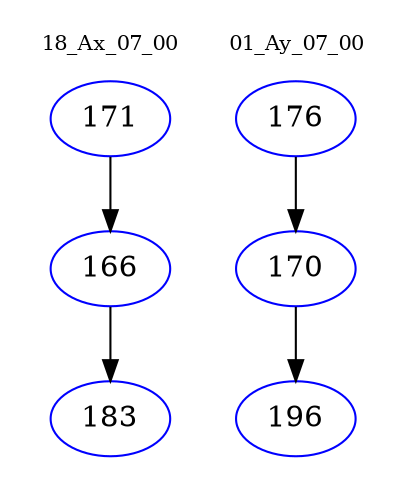 digraph{
subgraph cluster_0 {
color = white
label = "18_Ax_07_00";
fontsize=10;
T0_171 [label="171", color="blue"]
T0_171 -> T0_166 [color="black"]
T0_166 [label="166", color="blue"]
T0_166 -> T0_183 [color="black"]
T0_183 [label="183", color="blue"]
}
subgraph cluster_1 {
color = white
label = "01_Ay_07_00";
fontsize=10;
T1_176 [label="176", color="blue"]
T1_176 -> T1_170 [color="black"]
T1_170 [label="170", color="blue"]
T1_170 -> T1_196 [color="black"]
T1_196 [label="196", color="blue"]
}
}
